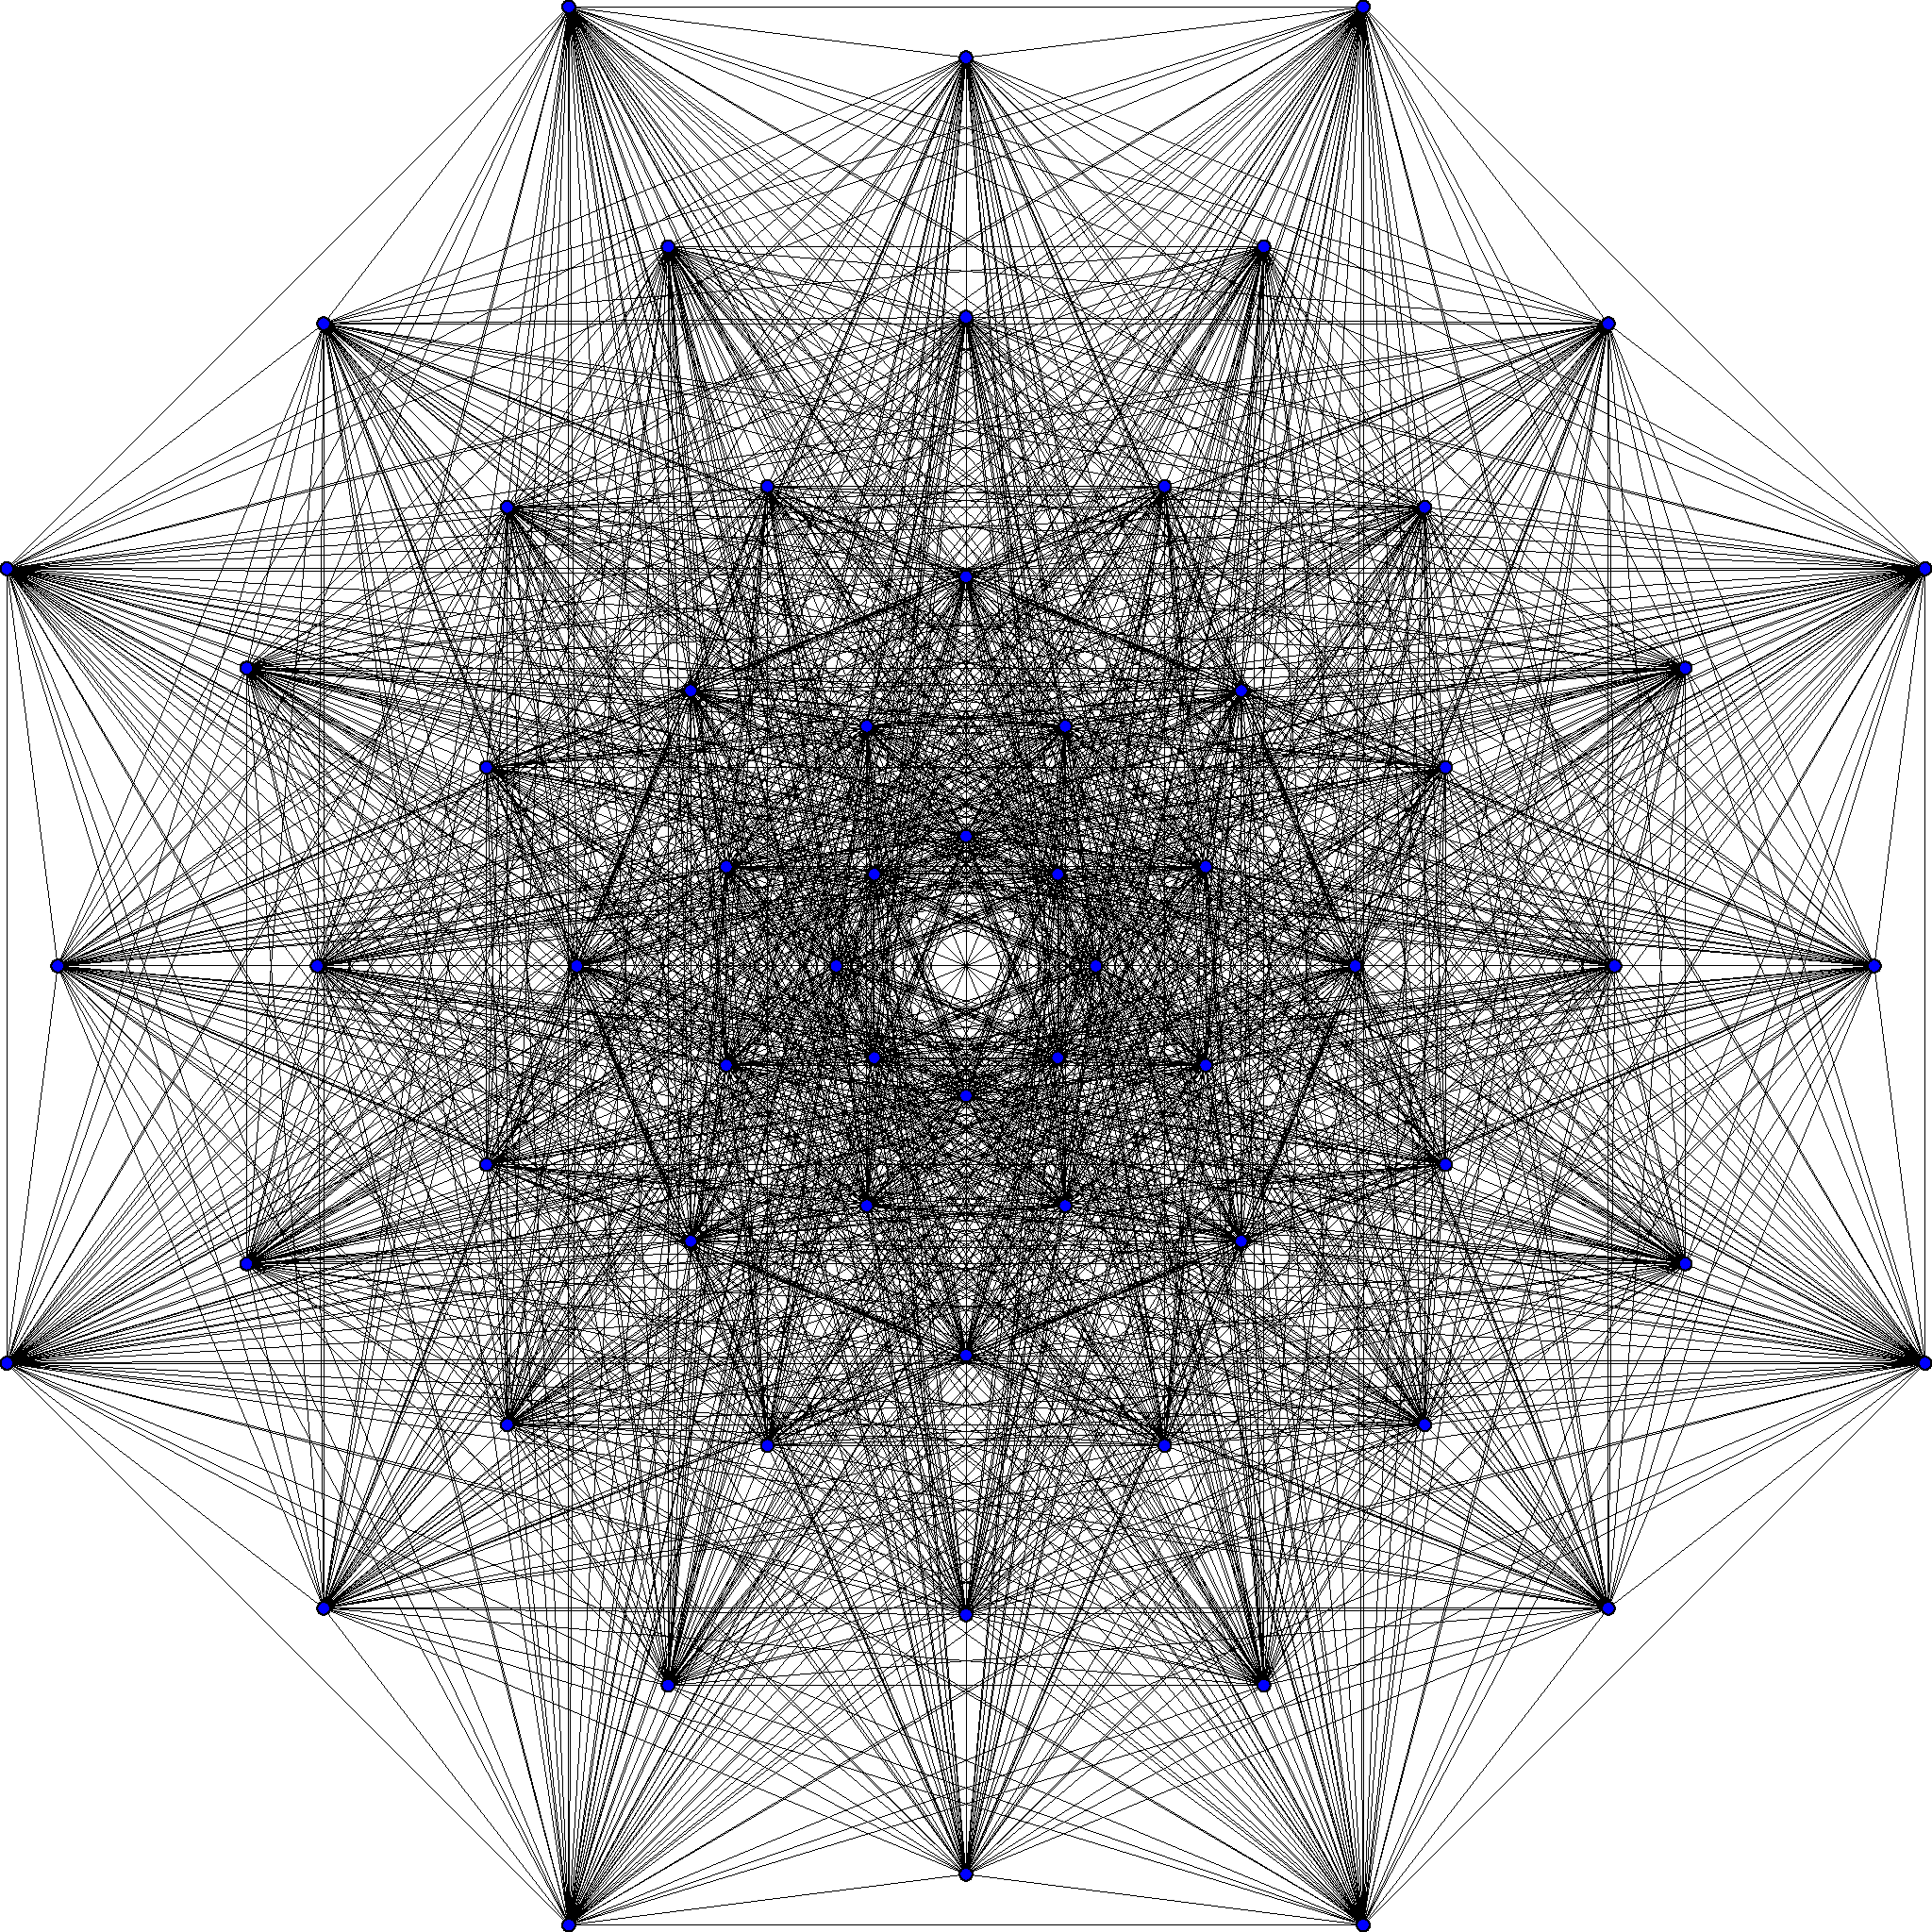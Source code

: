 /******************************************************************************
 *                                 LICENSE                                    *
 ******************************************************************************
 *  This file is part of Mathematics-and-Physics.                             *
 *                                                                            *
 *  Mathematics-and-Physics is free software: you can redistribute it and/or  *
 *  modify it under the terms of the GNU General Public License as published  *
 *  by the Free Software Foundation, either version 3 of the License, or      *
 *  (at your option) any later version.                                       *
 *                                                                            *
 *  Mathematics-and-Physics is distributed in the hope that it will be useful *
 *  but WITHOUT ANY WARRANTY; without even the implied warranty of            *
 *  MERCHANTABILITY or FITNESS FOR A PARTICULAR PURPOSE.  See the             *
 *  GNU General Public License for more details.                              *
 *                                                                            *
 *  You should have received a copy of the GNU General Public License         *
 *  along with Mathematics-and-Physics.  If not, see                          *
 *  <https://www.gnu.org/licenses/>.                                          *
 ******************************************************************************/

/*  Size of the figure.                                                       */
size(1024);

/*  Array for vertices.                                                       */
pair[] V;

/*  Variables for indexing.                                                   */
int m, n;

/*  Number of points in a circle.                                             */
int N = 8;

/*  The number of circles.                                                    */
int number_of_circles = 8;

/*  Variable for the angle a point has on a given circle.                     */
real theta;

/*  And a shift in the angle for alternating circles.                         */
real shift;

/*  Loop through and create the vertices.                                     */
for (m = 0; m < number_of_circles; ++m)
{
    /*  If m is even there is no shift. If it is odd, shift by pi / N.        */
    if ((m % 2) == 0)
        shift = 0;
    else
        shift = pi / N;

    /*  Create the vertices on the current circle.                            */
    for (n = 0; n < N; ++n)
    {
        /*  Compute the angle of the current point.                           */
        theta = 2*pi*n/N;

        /*  And compute the position of the point.                            */
        V[n + m*N] = scale(m + 1.0)*expi(theta + shift);
    }
    /*  End of for loop over points on a given circle.                        */
}
/*  End of for loop over each circle.                                         */

/*  Draw all of the edges.                                                    */
for (m = 0; m < number_of_circles * N; ++m)
{
    for (n = 0; n < number_of_circles * N; ++n)
    {
        /*  No need to draw an edge from a point to itself.                   */
        if (n == m)
            continue;
        else
            draw(V[n] -- V[m], black + linewidth(0.1pt));
    }
}

/*  Place a dot on all of the vertices.                                       */
for (n = 0; n < number_of_circles * N; ++n)
    filldraw(circle(V[n], 0.05), blue, black);
